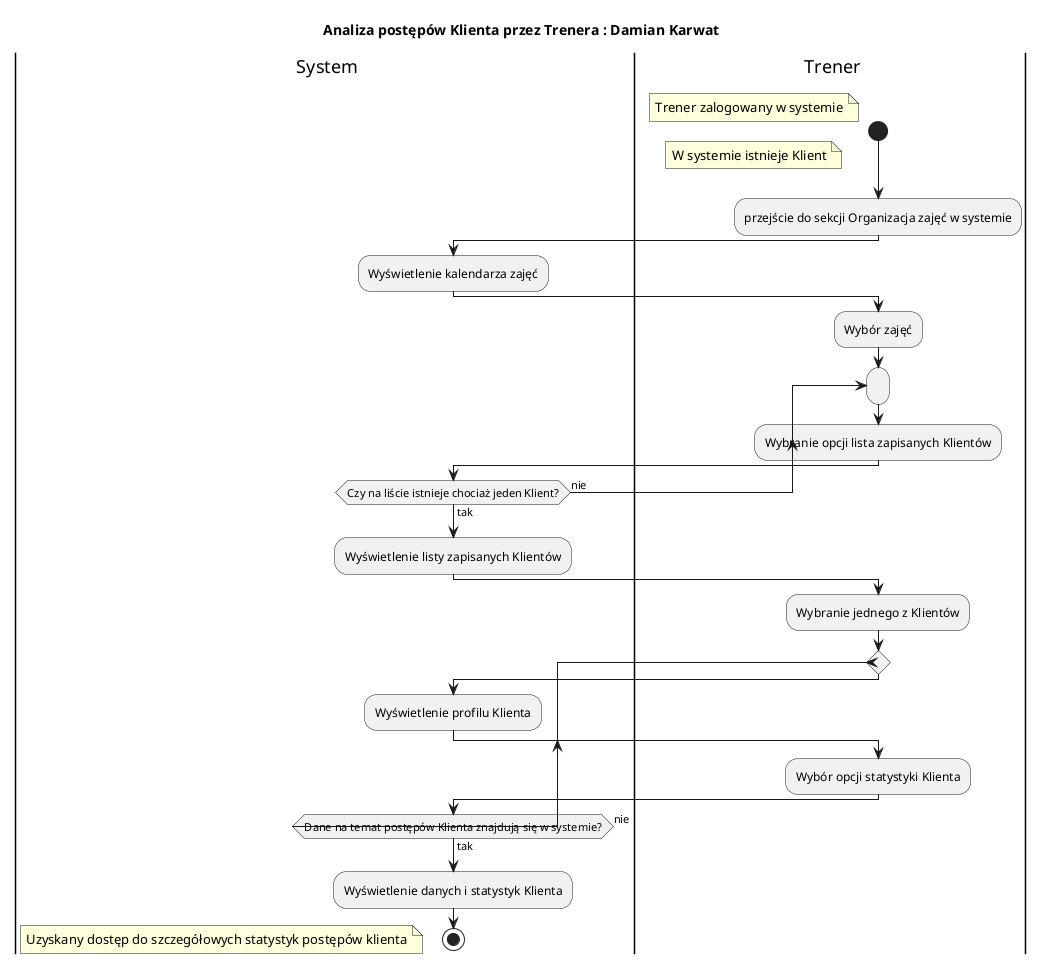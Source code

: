 @startuml

title Analiza postępów Klienta przez Trenera : Damian Karwat
|s| System
|t| Trener
start
floating note left: Trener zalogowany w systemie
floating note left: W systemie istnieje Klient
:przejście do sekcji Organizacja zajęć w systemie;
|s|
:Wyświetlenie kalendarza zajęć;
|t|
:Wybór zajęć;
repeat:
    :Wybranie opcji lista zapisanych Klientów;
    |s|
repeat while (Czy na liście istnieje chociaż jeden Klient?) is (nie) not (tak)
:Wyświetlenie listy zapisanych Klientów;
|t|
:Wybranie jednego z Klientów;
repeat
|s|
:Wyświetlenie profilu Klienta;
|t|
:Wybór opcji statystyki Klienta;
|s|
repeat while (Dane na temat postępów Klienta znajdują się w systemie?) is (nie) not (tak)
:Wyświetlenie danych i statystyk Klienta;
stop
floating note left: Uzyskany dostęp do szczegółowych statystyk postępów klienta

@enduml
